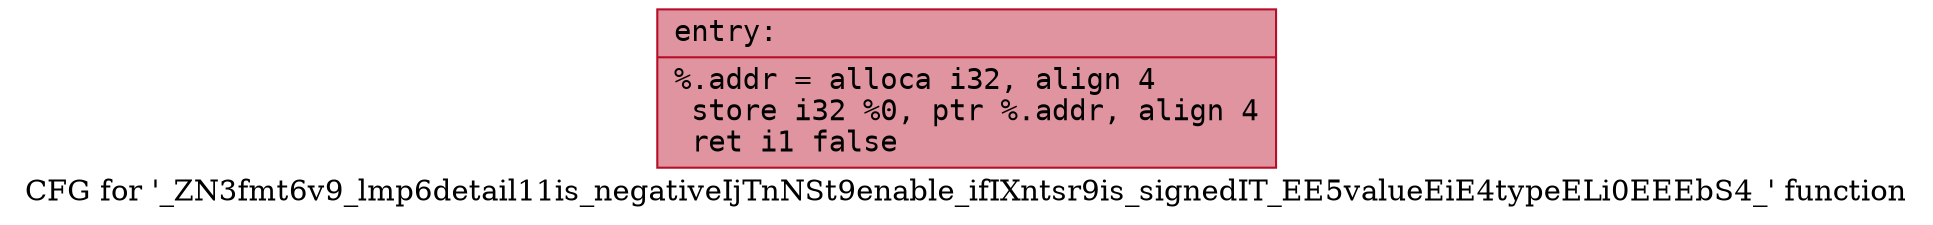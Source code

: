 digraph "CFG for '_ZN3fmt6v9_lmp6detail11is_negativeIjTnNSt9enable_ifIXntsr9is_signedIT_EE5valueEiE4typeELi0EEEbS4_' function" {
	label="CFG for '_ZN3fmt6v9_lmp6detail11is_negativeIjTnNSt9enable_ifIXntsr9is_signedIT_EE5valueEiE4typeELi0EEEbS4_' function";

	Node0x556bfeb27d50 [shape=record,color="#b70d28ff", style=filled, fillcolor="#b70d2870" fontname="Courier",label="{entry:\l|  %.addr = alloca i32, align 4\l  store i32 %0, ptr %.addr, align 4\l  ret i1 false\l}"];
}
